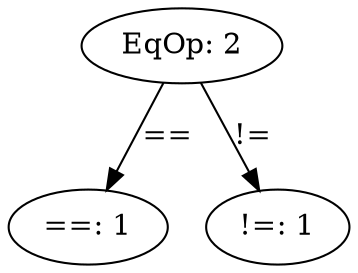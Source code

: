 digraph {
    0 [ label = "EqOp: 2" ]
    1 [ label = "==: 1" ]
    2 [ label = "!=: 1" ]
    0 -> 1 [ label = "==" ]
    0 -> 2 [ label = "!=" ]
}
